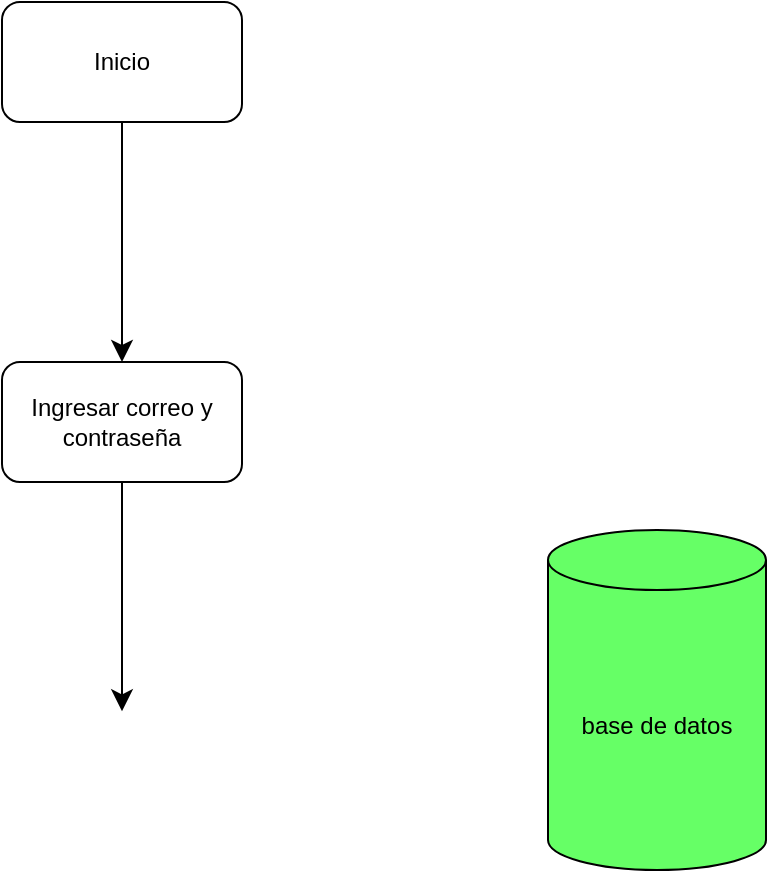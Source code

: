 <mxfile version="26.0.10">
  <diagram name="Página-1" id="48M1OholPXDdKoVH5Szc">
    <mxGraphModel dx="1419" dy="665" grid="0" gridSize="10" guides="1" tooltips="1" connect="1" arrows="1" fold="1" page="0" pageScale="1" pageWidth="827" pageHeight="1169" math="0" shadow="0">
      <root>
        <mxCell id="0" />
        <mxCell id="1" parent="0" />
        <mxCell id="_KhCzG9Bb4c7q6jr102G-1" value="&lt;font style=&quot;vertical-align: inherit;&quot;&gt;&lt;font style=&quot;vertical-align: inherit;&quot;&gt;&lt;font style=&quot;vertical-align: inherit;&quot;&gt;&lt;font style=&quot;vertical-align: inherit;&quot;&gt;&lt;font style=&quot;vertical-align: inherit;&quot;&gt;&lt;font style=&quot;vertical-align: inherit;&quot;&gt;base de datos&lt;/font&gt;&lt;/font&gt;&lt;/font&gt;&lt;/font&gt;&lt;/font&gt;&lt;/font&gt;" style="shape=cylinder3;whiteSpace=wrap;html=1;boundedLbl=1;backgroundOutline=1;size=15;fillColor=light-dark(#66FF66,#66FF66);" vertex="1" parent="1">
          <mxGeometry x="-27" y="282" width="109" height="170" as="geometry" />
        </mxCell>
        <mxCell id="_KhCzG9Bb4c7q6jr102G-4" value="" style="edgeStyle=none;curved=1;rounded=0;orthogonalLoop=1;jettySize=auto;html=1;fontSize=12;startSize=8;endSize=8;" edge="1" parent="1" source="_KhCzG9Bb4c7q6jr102G-2" target="_KhCzG9Bb4c7q6jr102G-3">
          <mxGeometry relative="1" as="geometry" />
        </mxCell>
        <mxCell id="_KhCzG9Bb4c7q6jr102G-2" value="Inicio" style="rounded=1;whiteSpace=wrap;html=1;" vertex="1" parent="1">
          <mxGeometry x="-300" y="18" width="120" height="60" as="geometry" />
        </mxCell>
        <mxCell id="_KhCzG9Bb4c7q6jr102G-5" style="edgeStyle=none;curved=1;rounded=0;orthogonalLoop=1;jettySize=auto;html=1;fontSize=12;startSize=8;endSize=8;" edge="1" parent="1" source="_KhCzG9Bb4c7q6jr102G-3">
          <mxGeometry relative="1" as="geometry">
            <mxPoint x="-240" y="372.647" as="targetPoint" />
          </mxGeometry>
        </mxCell>
        <mxCell id="_KhCzG9Bb4c7q6jr102G-3" value="Ingresar correo y contraseña" style="whiteSpace=wrap;html=1;rounded=1;" vertex="1" parent="1">
          <mxGeometry x="-300" y="198" width="120" height="60" as="geometry" />
        </mxCell>
      </root>
    </mxGraphModel>
  </diagram>
</mxfile>
